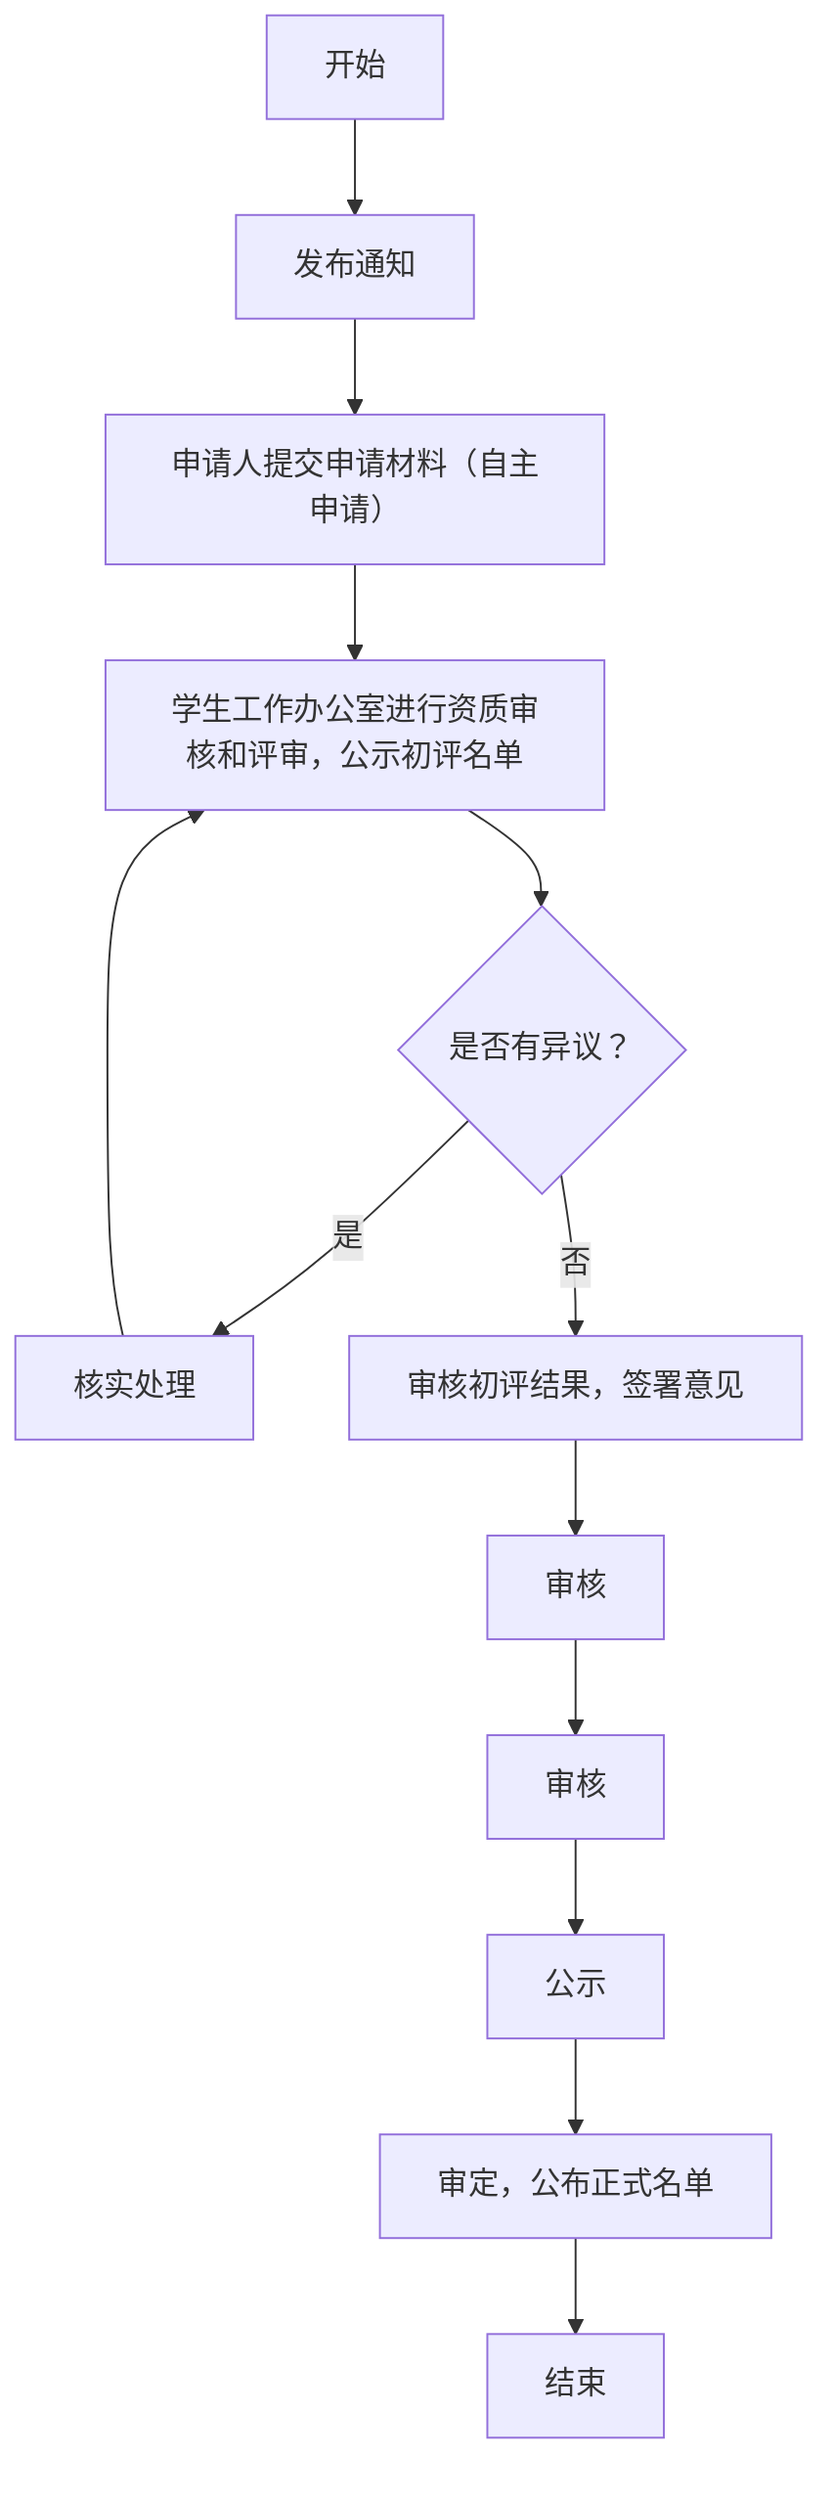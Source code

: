 flowchart TD
    A[开始] --> B[发布通知]
    B --> C[申请人提交申请材料（自主申请）]
    C --> D[学生工作办公室进行资质审核和评审，公示初评名单]
    D --> E{是否有异议？}
    E -->|是| F[核实处理] --> D
    E -->|否| G[审核初评结果，签署意见]
    G --> H[审核]
    H --> I[审核]
    I --> J[公示]
    J --> K[审定，公布正式名单]
    K --> L[结束]
